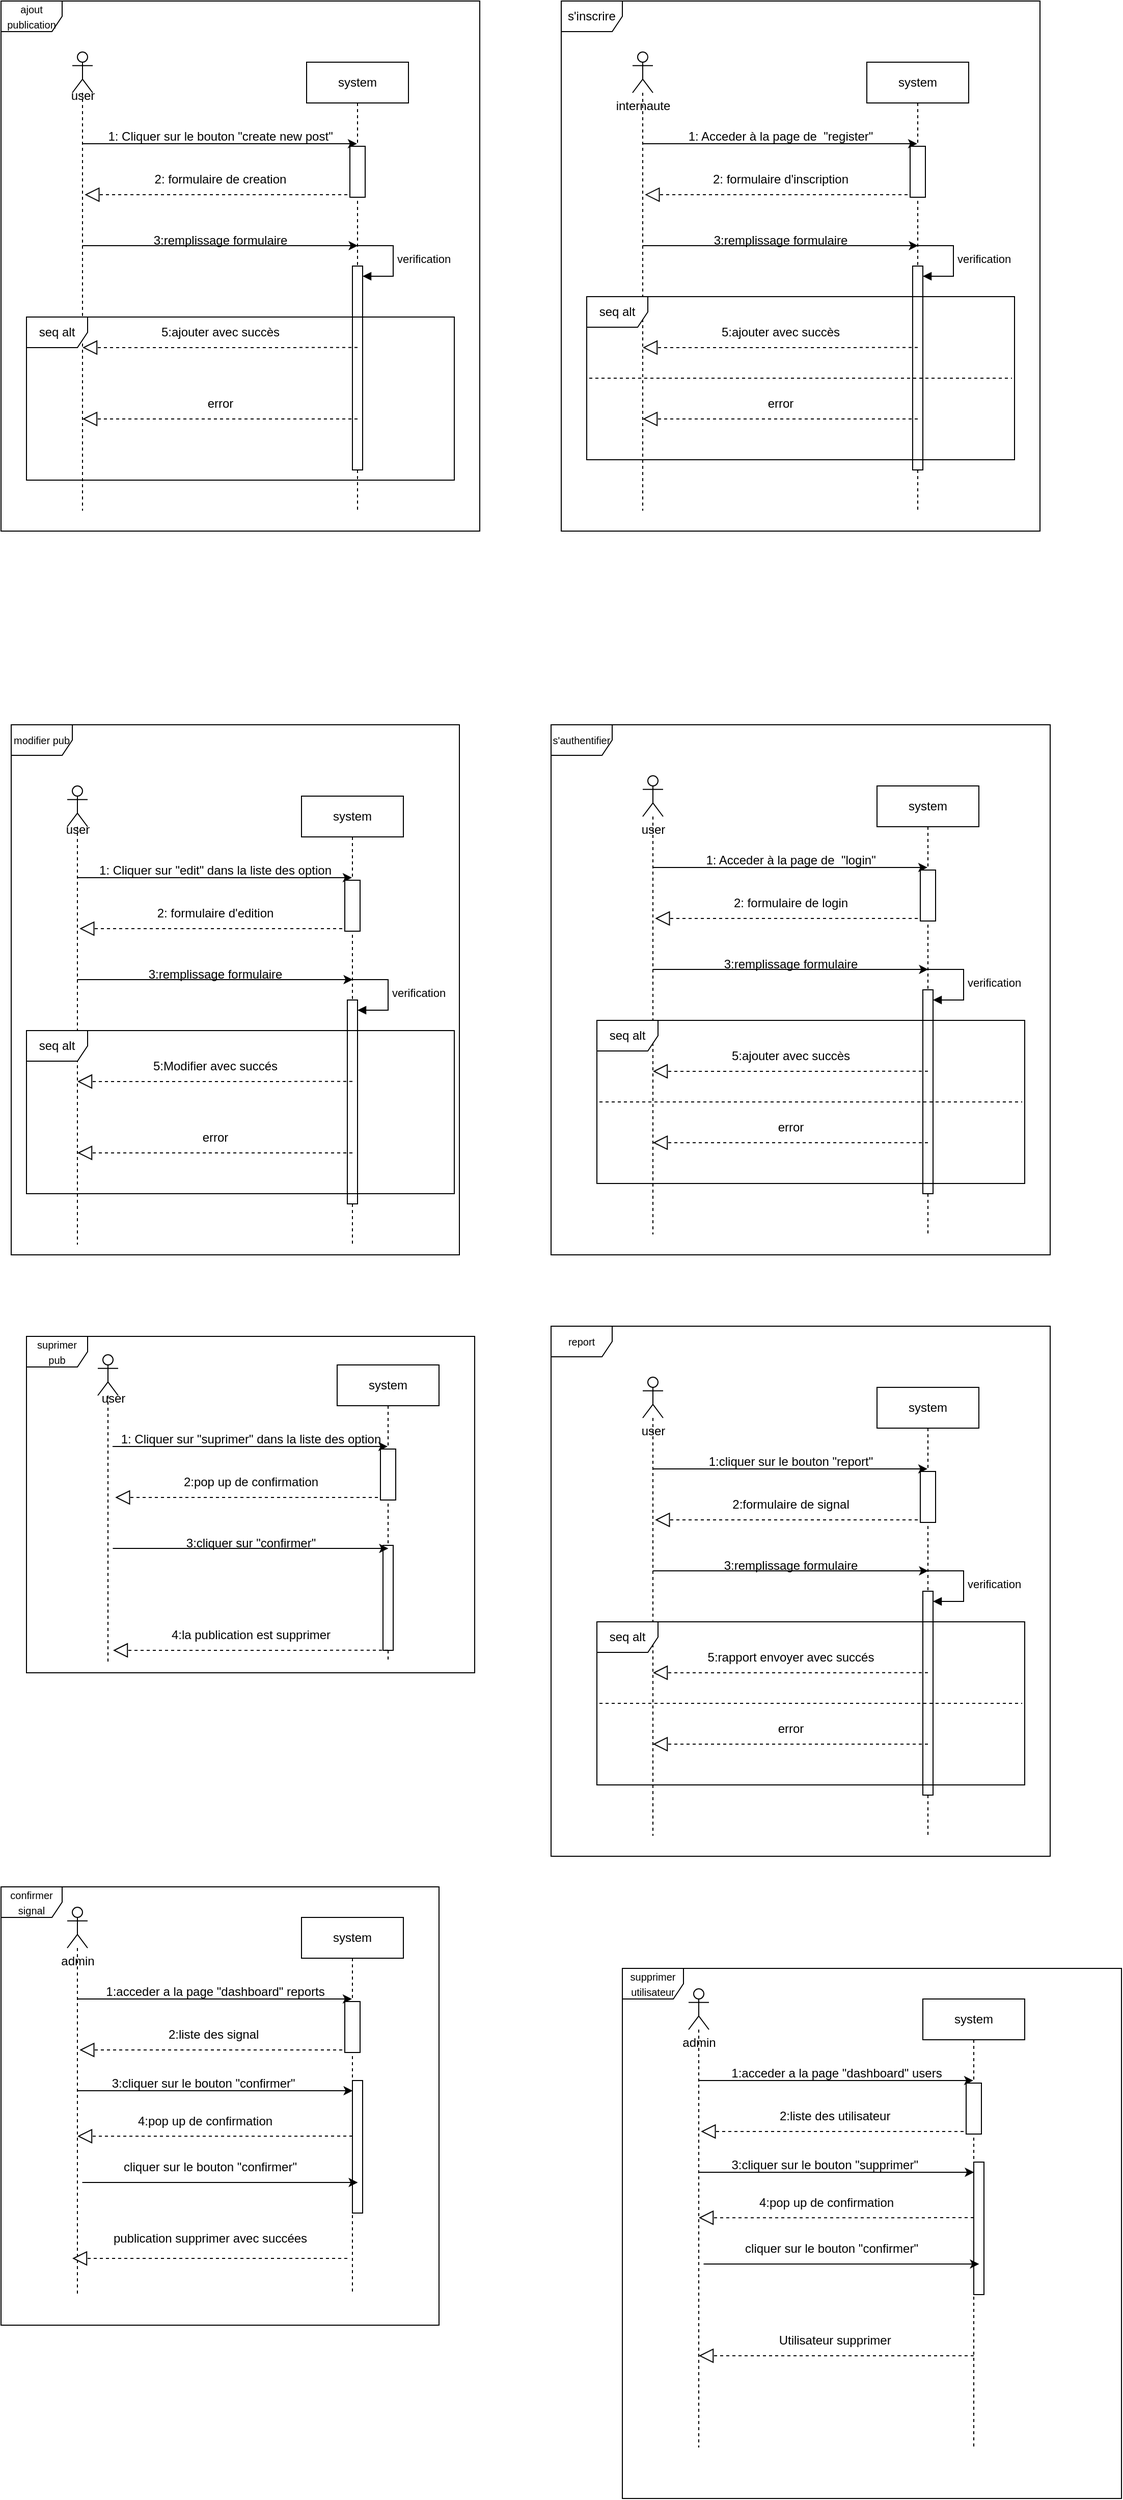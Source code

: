 <mxfile version="23.1.2" type="github">
  <diagram name="Page-1" id="2YBvvXClWsGukQMizWep">
    <mxGraphModel dx="2138" dy="559" grid="1" gridSize="10" guides="1" tooltips="1" connect="1" arrows="1" fold="1" page="1" pageScale="1" pageWidth="850" pageHeight="1100" math="0" shadow="0">
      <root>
        <mxCell id="0" />
        <mxCell id="1" parent="0" />
        <mxCell id="QtL66gHbMc1nn8fpmdVY-1" value="s&#39;inscrire" style="shape=umlFrame;whiteSpace=wrap;html=1;pointerEvents=0;" parent="1" vertex="1">
          <mxGeometry x="200" y="100" width="470" height="520" as="geometry" />
        </mxCell>
        <mxCell id="QtL66gHbMc1nn8fpmdVY-4" value="" style="shape=umlLifeline;perimeter=lifelinePerimeter;whiteSpace=wrap;html=1;container=1;dropTarget=0;collapsible=0;recursiveResize=0;outlineConnect=0;portConstraint=eastwest;newEdgeStyle={&quot;curved&quot;:0,&quot;rounded&quot;:0};participant=umlActor;size=40;" parent="1" vertex="1">
          <mxGeometry x="270" y="150" width="20" height="450" as="geometry" />
        </mxCell>
        <mxCell id="QtL66gHbMc1nn8fpmdVY-5" value="internaute" style="text;html=1;align=center;verticalAlign=middle;resizable=0;points=[];autosize=1;strokeColor=none;fillColor=none;" parent="1" vertex="1">
          <mxGeometry x="240" y="188" width="80" height="30" as="geometry" />
        </mxCell>
        <mxCell id="QtL66gHbMc1nn8fpmdVY-7" value="system" style="shape=umlLifeline;perimeter=lifelinePerimeter;whiteSpace=wrap;html=1;container=1;dropTarget=0;collapsible=0;recursiveResize=0;outlineConnect=0;portConstraint=eastwest;newEdgeStyle={&quot;curved&quot;:0,&quot;rounded&quot;:0};" parent="1" vertex="1">
          <mxGeometry x="500" y="160" width="100" height="440" as="geometry" />
        </mxCell>
        <mxCell id="QtL66gHbMc1nn8fpmdVY-24" value="" style="html=1;points=[[0,0,0,0,5],[0,1,0,0,-5],[1,0,0,0,5],[1,1,0,0,-5]];perimeter=orthogonalPerimeter;outlineConnect=0;targetShapes=umlLifeline;portConstraint=eastwest;newEdgeStyle={&quot;curved&quot;:0,&quot;rounded&quot;:0};" parent="QtL66gHbMc1nn8fpmdVY-7" vertex="1">
          <mxGeometry x="45" y="200" width="10" height="200" as="geometry" />
        </mxCell>
        <mxCell id="QtL66gHbMc1nn8fpmdVY-25" value="verification" style="html=1;align=left;spacingLeft=2;endArrow=block;rounded=0;edgeStyle=orthogonalEdgeStyle;curved=0;rounded=0;" parent="QtL66gHbMc1nn8fpmdVY-7" target="QtL66gHbMc1nn8fpmdVY-24" edge="1">
          <mxGeometry relative="1" as="geometry">
            <mxPoint x="50" y="180" as="sourcePoint" />
            <Array as="points">
              <mxPoint x="85" y="210" />
            </Array>
          </mxGeometry>
        </mxCell>
        <mxCell id="QtL66gHbMc1nn8fpmdVY-10" value="" style="whiteSpace=wrap;html=1;rotation=-90;" parent="1" vertex="1">
          <mxGeometry x="525" y="260" width="50" height="15" as="geometry" />
        </mxCell>
        <mxCell id="QtL66gHbMc1nn8fpmdVY-14" value="" style="endArrow=classic;html=1;rounded=0;" parent="1" target="QtL66gHbMc1nn8fpmdVY-7" edge="1">
          <mxGeometry width="50" height="50" relative="1" as="geometry">
            <mxPoint x="279.5" y="240" as="sourcePoint" />
            <mxPoint x="540" y="240" as="targetPoint" />
          </mxGeometry>
        </mxCell>
        <mxCell id="QtL66gHbMc1nn8fpmdVY-15" value="1: Acceder à la page de&amp;nbsp; &quot;register&quot;" style="text;html=1;align=center;verticalAlign=middle;resizable=0;points=[];autosize=1;strokeColor=none;fillColor=none;" parent="1" vertex="1">
          <mxGeometry x="315" y="218" width="200" height="30" as="geometry" />
        </mxCell>
        <mxCell id="QtL66gHbMc1nn8fpmdVY-16" value="" style="endArrow=block;dashed=1;endFill=0;endSize=12;html=1;rounded=0;" parent="1" edge="1">
          <mxGeometry width="160" relative="1" as="geometry">
            <mxPoint x="540" y="290" as="sourcePoint" />
            <mxPoint x="282.13" y="290" as="targetPoint" />
          </mxGeometry>
        </mxCell>
        <mxCell id="QtL66gHbMc1nn8fpmdVY-17" value="2: formulaire d&#39;inscription" style="text;html=1;align=center;verticalAlign=middle;resizable=0;points=[];autosize=1;strokeColor=none;fillColor=none;" parent="1" vertex="1">
          <mxGeometry x="335" y="260" width="160" height="30" as="geometry" />
        </mxCell>
        <mxCell id="QtL66gHbMc1nn8fpmdVY-18" value="" style="endArrow=classic;html=1;rounded=0;" parent="1" edge="1">
          <mxGeometry width="50" height="50" relative="1" as="geometry">
            <mxPoint x="279.75" y="340" as="sourcePoint" />
            <mxPoint x="550.25" y="340" as="targetPoint" />
          </mxGeometry>
        </mxCell>
        <mxCell id="QtL66gHbMc1nn8fpmdVY-19" value="3:remplissage formulaire" style="text;html=1;align=center;verticalAlign=middle;resizable=0;points=[];autosize=1;strokeColor=none;fillColor=none;" parent="1" vertex="1">
          <mxGeometry x="340" y="320" width="150" height="30" as="geometry" />
        </mxCell>
        <mxCell id="QtL66gHbMc1nn8fpmdVY-26" value="seq alt" style="shape=umlFrame;whiteSpace=wrap;html=1;pointerEvents=0;" parent="1" vertex="1">
          <mxGeometry x="225" y="390" width="420" height="160" as="geometry" />
        </mxCell>
        <mxCell id="QtL66gHbMc1nn8fpmdVY-28" value="" style="endArrow=block;dashed=1;endFill=0;endSize=12;html=1;rounded=0;exitX=0.5;exitY=0.458;exitDx=0;exitDy=0;exitPerimeter=0;" parent="1" edge="1">
          <mxGeometry width="160" relative="1" as="geometry">
            <mxPoint x="550" y="439.92" as="sourcePoint" />
            <mxPoint x="280" y="440" as="targetPoint" />
          </mxGeometry>
        </mxCell>
        <mxCell id="QtL66gHbMc1nn8fpmdVY-29" value="5:ajouter avec succès" style="text;html=1;align=center;verticalAlign=middle;resizable=0;points=[];autosize=1;strokeColor=none;fillColor=none;" parent="1" vertex="1">
          <mxGeometry x="345" y="410" width="140" height="30" as="geometry" />
        </mxCell>
        <mxCell id="QtL66gHbMc1nn8fpmdVY-38" value="" style="endArrow=none;dashed=1;html=1;rounded=0;entryX=0.999;entryY=0.677;entryDx=0;entryDy=0;entryPerimeter=0;" parent="1" edge="1">
          <mxGeometry width="50" height="50" relative="1" as="geometry">
            <mxPoint x="227.5" y="470" as="sourcePoint" />
            <mxPoint x="642.5" y="470" as="targetPoint" />
          </mxGeometry>
        </mxCell>
        <mxCell id="QtL66gHbMc1nn8fpmdVY-39" value="" style="endArrow=block;dashed=1;endFill=0;endSize=12;html=1;rounded=0;exitX=0.5;exitY=0.458;exitDx=0;exitDy=0;exitPerimeter=0;" parent="1" edge="1">
          <mxGeometry width="160" relative="1" as="geometry">
            <mxPoint x="550" y="510" as="sourcePoint" />
            <mxPoint x="280" y="510" as="targetPoint" />
          </mxGeometry>
        </mxCell>
        <mxCell id="QtL66gHbMc1nn8fpmdVY-40" value="error" style="text;html=1;align=center;verticalAlign=middle;resizable=0;points=[];autosize=1;strokeColor=none;fillColor=none;" parent="1" vertex="1">
          <mxGeometry x="390" y="480" width="50" height="30" as="geometry" />
        </mxCell>
        <mxCell id="QtL66gHbMc1nn8fpmdVY-42" value="&lt;font style=&quot;font-size: 10px;&quot;&gt;s&#39;authentifier&lt;/font&gt;" style="shape=umlFrame;whiteSpace=wrap;html=1;pointerEvents=0;" parent="1" vertex="1">
          <mxGeometry x="190" y="810" width="490" height="520" as="geometry" />
        </mxCell>
        <mxCell id="QtL66gHbMc1nn8fpmdVY-43" value="" style="shape=umlLifeline;perimeter=lifelinePerimeter;whiteSpace=wrap;html=1;container=1;dropTarget=0;collapsible=0;recursiveResize=0;outlineConnect=0;portConstraint=eastwest;newEdgeStyle={&quot;curved&quot;:0,&quot;rounded&quot;:0};participant=umlActor;size=40;" parent="1" vertex="1">
          <mxGeometry x="280" y="860" width="20" height="450" as="geometry" />
        </mxCell>
        <mxCell id="QtL66gHbMc1nn8fpmdVY-44" value="user" style="text;html=1;align=center;verticalAlign=middle;resizable=0;points=[];autosize=1;strokeColor=none;fillColor=none;" parent="1" vertex="1">
          <mxGeometry x="265" y="898" width="50" height="30" as="geometry" />
        </mxCell>
        <mxCell id="QtL66gHbMc1nn8fpmdVY-45" value="system" style="shape=umlLifeline;perimeter=lifelinePerimeter;whiteSpace=wrap;html=1;container=1;dropTarget=0;collapsible=0;recursiveResize=0;outlineConnect=0;portConstraint=eastwest;newEdgeStyle={&quot;curved&quot;:0,&quot;rounded&quot;:0};" parent="1" vertex="1">
          <mxGeometry x="510" y="870" width="100" height="440" as="geometry" />
        </mxCell>
        <mxCell id="QtL66gHbMc1nn8fpmdVY-46" value="" style="html=1;points=[[0,0,0,0,5],[0,1,0,0,-5],[1,0,0,0,5],[1,1,0,0,-5]];perimeter=orthogonalPerimeter;outlineConnect=0;targetShapes=umlLifeline;portConstraint=eastwest;newEdgeStyle={&quot;curved&quot;:0,&quot;rounded&quot;:0};" parent="QtL66gHbMc1nn8fpmdVY-45" vertex="1">
          <mxGeometry x="45" y="200" width="10" height="200" as="geometry" />
        </mxCell>
        <mxCell id="QtL66gHbMc1nn8fpmdVY-47" value="verification" style="html=1;align=left;spacingLeft=2;endArrow=block;rounded=0;edgeStyle=orthogonalEdgeStyle;curved=0;rounded=0;" parent="QtL66gHbMc1nn8fpmdVY-45" target="QtL66gHbMc1nn8fpmdVY-46" edge="1">
          <mxGeometry relative="1" as="geometry">
            <mxPoint x="50" y="180" as="sourcePoint" />
            <Array as="points">
              <mxPoint x="85" y="210" />
            </Array>
          </mxGeometry>
        </mxCell>
        <mxCell id="QtL66gHbMc1nn8fpmdVY-48" value="" style="whiteSpace=wrap;html=1;rotation=-90;" parent="1" vertex="1">
          <mxGeometry x="535" y="970" width="50" height="15" as="geometry" />
        </mxCell>
        <mxCell id="QtL66gHbMc1nn8fpmdVY-49" value="" style="endArrow=classic;html=1;rounded=0;" parent="1" target="QtL66gHbMc1nn8fpmdVY-45" edge="1">
          <mxGeometry width="50" height="50" relative="1" as="geometry">
            <mxPoint x="289.5" y="950" as="sourcePoint" />
            <mxPoint x="550" y="950" as="targetPoint" />
          </mxGeometry>
        </mxCell>
        <mxCell id="QtL66gHbMc1nn8fpmdVY-50" value="1: Acceder à la page de&amp;nbsp; &quot;login&quot;" style="text;html=1;align=center;verticalAlign=middle;resizable=0;points=[];autosize=1;strokeColor=none;fillColor=none;" parent="1" vertex="1">
          <mxGeometry x="330" y="928" width="190" height="30" as="geometry" />
        </mxCell>
        <mxCell id="QtL66gHbMc1nn8fpmdVY-51" value="" style="endArrow=block;dashed=1;endFill=0;endSize=12;html=1;rounded=0;" parent="1" edge="1">
          <mxGeometry width="160" relative="1" as="geometry">
            <mxPoint x="550" y="1000" as="sourcePoint" />
            <mxPoint x="292.13" y="1000" as="targetPoint" />
          </mxGeometry>
        </mxCell>
        <mxCell id="QtL66gHbMc1nn8fpmdVY-52" value="2: formulaire de login" style="text;html=1;align=center;verticalAlign=middle;resizable=0;points=[];autosize=1;strokeColor=none;fillColor=none;" parent="1" vertex="1">
          <mxGeometry x="355" y="970" width="140" height="30" as="geometry" />
        </mxCell>
        <mxCell id="QtL66gHbMc1nn8fpmdVY-53" value="" style="endArrow=classic;html=1;rounded=0;" parent="1" edge="1">
          <mxGeometry width="50" height="50" relative="1" as="geometry">
            <mxPoint x="289.75" y="1050" as="sourcePoint" />
            <mxPoint x="560.25" y="1050" as="targetPoint" />
          </mxGeometry>
        </mxCell>
        <mxCell id="QtL66gHbMc1nn8fpmdVY-54" value="3:remplissage formulaire" style="text;html=1;align=center;verticalAlign=middle;resizable=0;points=[];autosize=1;strokeColor=none;fillColor=none;" parent="1" vertex="1">
          <mxGeometry x="350" y="1030" width="150" height="30" as="geometry" />
        </mxCell>
        <mxCell id="QtL66gHbMc1nn8fpmdVY-55" value="seq alt" style="shape=umlFrame;whiteSpace=wrap;html=1;pointerEvents=0;" parent="1" vertex="1">
          <mxGeometry x="235" y="1100" width="420" height="160" as="geometry" />
        </mxCell>
        <mxCell id="QtL66gHbMc1nn8fpmdVY-56" value="" style="endArrow=block;dashed=1;endFill=0;endSize=12;html=1;rounded=0;exitX=0.5;exitY=0.458;exitDx=0;exitDy=0;exitPerimeter=0;" parent="1" edge="1">
          <mxGeometry width="160" relative="1" as="geometry">
            <mxPoint x="560" y="1149.92" as="sourcePoint" />
            <mxPoint x="290" y="1150" as="targetPoint" />
          </mxGeometry>
        </mxCell>
        <mxCell id="QtL66gHbMc1nn8fpmdVY-57" value="5:ajouter avec succès" style="text;html=1;align=center;verticalAlign=middle;resizable=0;points=[];autosize=1;strokeColor=none;fillColor=none;" parent="1" vertex="1">
          <mxGeometry x="355" y="1120" width="140" height="30" as="geometry" />
        </mxCell>
        <mxCell id="QtL66gHbMc1nn8fpmdVY-58" value="" style="endArrow=none;dashed=1;html=1;rounded=0;entryX=0.999;entryY=0.677;entryDx=0;entryDy=0;entryPerimeter=0;" parent="1" edge="1">
          <mxGeometry width="50" height="50" relative="1" as="geometry">
            <mxPoint x="237.5" y="1180" as="sourcePoint" />
            <mxPoint x="652.5" y="1180" as="targetPoint" />
          </mxGeometry>
        </mxCell>
        <mxCell id="QtL66gHbMc1nn8fpmdVY-59" value="" style="endArrow=block;dashed=1;endFill=0;endSize=12;html=1;rounded=0;exitX=0.5;exitY=0.458;exitDx=0;exitDy=0;exitPerimeter=0;" parent="1" edge="1">
          <mxGeometry width="160" relative="1" as="geometry">
            <mxPoint x="560" y="1220" as="sourcePoint" />
            <mxPoint x="290" y="1220" as="targetPoint" />
          </mxGeometry>
        </mxCell>
        <mxCell id="QtL66gHbMc1nn8fpmdVY-60" value="error" style="text;html=1;align=center;verticalAlign=middle;resizable=0;points=[];autosize=1;strokeColor=none;fillColor=none;" parent="1" vertex="1">
          <mxGeometry x="400" y="1190" width="50" height="30" as="geometry" />
        </mxCell>
        <mxCell id="QtL66gHbMc1nn8fpmdVY-81" value="&lt;font style=&quot;font-size: 10px;&quot;&gt;ajout publication&lt;/font&gt;" style="shape=umlFrame;whiteSpace=wrap;html=1;pointerEvents=0;" parent="1" vertex="1">
          <mxGeometry x="-350" y="100" width="470" height="520" as="geometry" />
        </mxCell>
        <mxCell id="QtL66gHbMc1nn8fpmdVY-82" value="" style="shape=umlLifeline;perimeter=lifelinePerimeter;whiteSpace=wrap;html=1;container=1;dropTarget=0;collapsible=0;recursiveResize=0;outlineConnect=0;portConstraint=eastwest;newEdgeStyle={&quot;curved&quot;:0,&quot;rounded&quot;:0};participant=umlActor;size=40;" parent="1" vertex="1">
          <mxGeometry x="-280" y="150" width="20" height="450" as="geometry" />
        </mxCell>
        <mxCell id="QtL66gHbMc1nn8fpmdVY-83" value="user" style="text;html=1;align=center;verticalAlign=middle;resizable=0;points=[];autosize=1;strokeColor=none;fillColor=none;" parent="1" vertex="1">
          <mxGeometry x="-295" y="178" width="50" height="30" as="geometry" />
        </mxCell>
        <mxCell id="QtL66gHbMc1nn8fpmdVY-84" value="system" style="shape=umlLifeline;perimeter=lifelinePerimeter;whiteSpace=wrap;html=1;container=1;dropTarget=0;collapsible=0;recursiveResize=0;outlineConnect=0;portConstraint=eastwest;newEdgeStyle={&quot;curved&quot;:0,&quot;rounded&quot;:0};" parent="1" vertex="1">
          <mxGeometry x="-50" y="160" width="100" height="440" as="geometry" />
        </mxCell>
        <mxCell id="QtL66gHbMc1nn8fpmdVY-85" value="" style="html=1;points=[[0,0,0,0,5],[0,1,0,0,-5],[1,0,0,0,5],[1,1,0,0,-5]];perimeter=orthogonalPerimeter;outlineConnect=0;targetShapes=umlLifeline;portConstraint=eastwest;newEdgeStyle={&quot;curved&quot;:0,&quot;rounded&quot;:0};" parent="QtL66gHbMc1nn8fpmdVY-84" vertex="1">
          <mxGeometry x="45" y="200" width="10" height="200" as="geometry" />
        </mxCell>
        <mxCell id="QtL66gHbMc1nn8fpmdVY-86" value="verification" style="html=1;align=left;spacingLeft=2;endArrow=block;rounded=0;edgeStyle=orthogonalEdgeStyle;curved=0;rounded=0;" parent="QtL66gHbMc1nn8fpmdVY-84" target="QtL66gHbMc1nn8fpmdVY-85" edge="1">
          <mxGeometry relative="1" as="geometry">
            <mxPoint x="50" y="180" as="sourcePoint" />
            <Array as="points">
              <mxPoint x="85" y="210" />
            </Array>
          </mxGeometry>
        </mxCell>
        <mxCell id="QtL66gHbMc1nn8fpmdVY-87" value="" style="whiteSpace=wrap;html=1;rotation=-90;" parent="1" vertex="1">
          <mxGeometry x="-25" y="260" width="50" height="15" as="geometry" />
        </mxCell>
        <mxCell id="QtL66gHbMc1nn8fpmdVY-88" value="" style="endArrow=classic;html=1;rounded=0;" parent="1" target="QtL66gHbMc1nn8fpmdVY-84" edge="1">
          <mxGeometry width="50" height="50" relative="1" as="geometry">
            <mxPoint x="-270.5" y="240" as="sourcePoint" />
            <mxPoint x="-10" y="240" as="targetPoint" />
          </mxGeometry>
        </mxCell>
        <mxCell id="QtL66gHbMc1nn8fpmdVY-89" value="1: Cliquer sur le bouton &quot;create new post&quot;" style="text;html=1;align=center;verticalAlign=middle;resizable=0;points=[];autosize=1;strokeColor=none;fillColor=none;" parent="1" vertex="1">
          <mxGeometry x="-255" y="218" width="240" height="30" as="geometry" />
        </mxCell>
        <mxCell id="QtL66gHbMc1nn8fpmdVY-90" value="" style="endArrow=block;dashed=1;endFill=0;endSize=12;html=1;rounded=0;" parent="1" edge="1">
          <mxGeometry width="160" relative="1" as="geometry">
            <mxPoint x="-10" y="290" as="sourcePoint" />
            <mxPoint x="-267.87" y="290" as="targetPoint" />
          </mxGeometry>
        </mxCell>
        <mxCell id="QtL66gHbMc1nn8fpmdVY-91" value="2: formulaire de creation" style="text;html=1;align=center;verticalAlign=middle;resizable=0;points=[];autosize=1;strokeColor=none;fillColor=none;" parent="1" vertex="1">
          <mxGeometry x="-210" y="260" width="150" height="30" as="geometry" />
        </mxCell>
        <mxCell id="QtL66gHbMc1nn8fpmdVY-92" value="" style="endArrow=classic;html=1;rounded=0;" parent="1" edge="1">
          <mxGeometry width="50" height="50" relative="1" as="geometry">
            <mxPoint x="-270.25" y="340" as="sourcePoint" />
            <mxPoint x="0.25" y="340" as="targetPoint" />
          </mxGeometry>
        </mxCell>
        <mxCell id="QtL66gHbMc1nn8fpmdVY-93" value="3:remplissage formulaire" style="text;html=1;align=center;verticalAlign=middle;resizable=0;points=[];autosize=1;strokeColor=none;fillColor=none;" parent="1" vertex="1">
          <mxGeometry x="-210" y="320" width="150" height="30" as="geometry" />
        </mxCell>
        <mxCell id="QtL66gHbMc1nn8fpmdVY-94" value="" style="endArrow=block;dashed=1;endFill=0;endSize=12;html=1;rounded=0;exitX=0.5;exitY=0.458;exitDx=0;exitDy=0;exitPerimeter=0;" parent="1" edge="1">
          <mxGeometry width="160" relative="1" as="geometry">
            <mxPoint y="439.92" as="sourcePoint" />
            <mxPoint x="-270" y="440" as="targetPoint" />
          </mxGeometry>
        </mxCell>
        <mxCell id="QtL66gHbMc1nn8fpmdVY-95" value="5:ajouter avec succès" style="text;html=1;align=center;verticalAlign=middle;resizable=0;points=[];autosize=1;strokeColor=none;fillColor=none;" parent="1" vertex="1">
          <mxGeometry x="-205" y="410" width="140" height="30" as="geometry" />
        </mxCell>
        <mxCell id="QtL66gHbMc1nn8fpmdVY-96" value="" style="endArrow=block;dashed=1;endFill=0;endSize=12;html=1;rounded=0;exitX=0.5;exitY=0.458;exitDx=0;exitDy=0;exitPerimeter=0;" parent="1" edge="1">
          <mxGeometry width="160" relative="1" as="geometry">
            <mxPoint y="510" as="sourcePoint" />
            <mxPoint x="-270" y="510" as="targetPoint" />
          </mxGeometry>
        </mxCell>
        <mxCell id="QtL66gHbMc1nn8fpmdVY-97" value="error" style="text;html=1;align=center;verticalAlign=middle;resizable=0;points=[];autosize=1;strokeColor=none;fillColor=none;" parent="1" vertex="1">
          <mxGeometry x="-160" y="480" width="50" height="30" as="geometry" />
        </mxCell>
        <mxCell id="QtL66gHbMc1nn8fpmdVY-98" value="&lt;span style=&quot;font-size: 10px;&quot;&gt;modifier pub&lt;/span&gt;" style="shape=umlFrame;whiteSpace=wrap;html=1;pointerEvents=0;" parent="1" vertex="1">
          <mxGeometry x="-340" y="810" width="440" height="520" as="geometry" />
        </mxCell>
        <mxCell id="QtL66gHbMc1nn8fpmdVY-99" value="" style="shape=umlLifeline;perimeter=lifelinePerimeter;whiteSpace=wrap;html=1;container=1;dropTarget=0;collapsible=0;recursiveResize=0;outlineConnect=0;portConstraint=eastwest;newEdgeStyle={&quot;curved&quot;:0,&quot;rounded&quot;:0};participant=umlActor;size=40;" parent="1" vertex="1">
          <mxGeometry x="-285" y="870" width="20" height="450" as="geometry" />
        </mxCell>
        <mxCell id="QtL66gHbMc1nn8fpmdVY-100" value="user" style="text;html=1;align=center;verticalAlign=middle;resizable=0;points=[];autosize=1;strokeColor=none;fillColor=none;" parent="1" vertex="1">
          <mxGeometry x="-300" y="898" width="50" height="30" as="geometry" />
        </mxCell>
        <mxCell id="QtL66gHbMc1nn8fpmdVY-101" value="system" style="shape=umlLifeline;perimeter=lifelinePerimeter;whiteSpace=wrap;html=1;container=1;dropTarget=0;collapsible=0;recursiveResize=0;outlineConnect=0;portConstraint=eastwest;newEdgeStyle={&quot;curved&quot;:0,&quot;rounded&quot;:0};" parent="1" vertex="1">
          <mxGeometry x="-55" y="880" width="100" height="440" as="geometry" />
        </mxCell>
        <mxCell id="QtL66gHbMc1nn8fpmdVY-102" value="" style="html=1;points=[[0,0,0,0,5],[0,1,0,0,-5],[1,0,0,0,5],[1,1,0,0,-5]];perimeter=orthogonalPerimeter;outlineConnect=0;targetShapes=umlLifeline;portConstraint=eastwest;newEdgeStyle={&quot;curved&quot;:0,&quot;rounded&quot;:0};" parent="QtL66gHbMc1nn8fpmdVY-101" vertex="1">
          <mxGeometry x="45" y="200" width="10" height="200" as="geometry" />
        </mxCell>
        <mxCell id="QtL66gHbMc1nn8fpmdVY-103" value="verification" style="html=1;align=left;spacingLeft=2;endArrow=block;rounded=0;edgeStyle=orthogonalEdgeStyle;curved=0;rounded=0;" parent="QtL66gHbMc1nn8fpmdVY-101" target="QtL66gHbMc1nn8fpmdVY-102" edge="1">
          <mxGeometry relative="1" as="geometry">
            <mxPoint x="50" y="180" as="sourcePoint" />
            <Array as="points">
              <mxPoint x="85" y="210" />
            </Array>
          </mxGeometry>
        </mxCell>
        <mxCell id="QtL66gHbMc1nn8fpmdVY-104" value="" style="whiteSpace=wrap;html=1;rotation=-90;" parent="1" vertex="1">
          <mxGeometry x="-30" y="980" width="50" height="15" as="geometry" />
        </mxCell>
        <mxCell id="QtL66gHbMc1nn8fpmdVY-105" value="" style="endArrow=classic;html=1;rounded=0;" parent="1" target="QtL66gHbMc1nn8fpmdVY-101" edge="1">
          <mxGeometry width="50" height="50" relative="1" as="geometry">
            <mxPoint x="-275.5" y="960" as="sourcePoint" />
            <mxPoint x="-15" y="960" as="targetPoint" />
          </mxGeometry>
        </mxCell>
        <mxCell id="QtL66gHbMc1nn8fpmdVY-106" value="1: Cliquer sur &quot;edit&quot; dans la liste des option" style="text;html=1;align=center;verticalAlign=middle;resizable=0;points=[];autosize=1;strokeColor=none;fillColor=none;" parent="1" vertex="1">
          <mxGeometry x="-265" y="938" width="250" height="30" as="geometry" />
        </mxCell>
        <mxCell id="QtL66gHbMc1nn8fpmdVY-107" value="" style="endArrow=block;dashed=1;endFill=0;endSize=12;html=1;rounded=0;" parent="1" edge="1">
          <mxGeometry width="160" relative="1" as="geometry">
            <mxPoint x="-15" y="1010" as="sourcePoint" />
            <mxPoint x="-272.87" y="1010" as="targetPoint" />
          </mxGeometry>
        </mxCell>
        <mxCell id="QtL66gHbMc1nn8fpmdVY-108" value="2: formulaire d&#39;edition" style="text;html=1;align=center;verticalAlign=middle;resizable=0;points=[];autosize=1;strokeColor=none;fillColor=none;" parent="1" vertex="1">
          <mxGeometry x="-210" y="980" width="140" height="30" as="geometry" />
        </mxCell>
        <mxCell id="QtL66gHbMc1nn8fpmdVY-109" value="" style="endArrow=classic;html=1;rounded=0;" parent="1" edge="1">
          <mxGeometry width="50" height="50" relative="1" as="geometry">
            <mxPoint x="-275.25" y="1060" as="sourcePoint" />
            <mxPoint x="-4.75" y="1060" as="targetPoint" />
          </mxGeometry>
        </mxCell>
        <mxCell id="QtL66gHbMc1nn8fpmdVY-110" value="3:remplissage formulaire" style="text;html=1;align=center;verticalAlign=middle;resizable=0;points=[];autosize=1;strokeColor=none;fillColor=none;" parent="1" vertex="1">
          <mxGeometry x="-215" y="1040" width="150" height="30" as="geometry" />
        </mxCell>
        <mxCell id="QtL66gHbMc1nn8fpmdVY-111" value="" style="endArrow=block;dashed=1;endFill=0;endSize=12;html=1;rounded=0;exitX=0.5;exitY=0.458;exitDx=0;exitDy=0;exitPerimeter=0;" parent="1" edge="1">
          <mxGeometry width="160" relative="1" as="geometry">
            <mxPoint x="-5" y="1159.92" as="sourcePoint" />
            <mxPoint x="-275" y="1160" as="targetPoint" />
          </mxGeometry>
        </mxCell>
        <mxCell id="QtL66gHbMc1nn8fpmdVY-112" value="5:Modifier avec succés" style="text;html=1;align=center;verticalAlign=middle;resizable=0;points=[];autosize=1;strokeColor=none;fillColor=none;" parent="1" vertex="1">
          <mxGeometry x="-215" y="1130" width="150" height="30" as="geometry" />
        </mxCell>
        <mxCell id="QtL66gHbMc1nn8fpmdVY-113" value="" style="endArrow=block;dashed=1;endFill=0;endSize=12;html=1;rounded=0;exitX=0.5;exitY=0.458;exitDx=0;exitDy=0;exitPerimeter=0;" parent="1" edge="1">
          <mxGeometry width="160" relative="1" as="geometry">
            <mxPoint x="-5" y="1230" as="sourcePoint" />
            <mxPoint x="-275" y="1230" as="targetPoint" />
          </mxGeometry>
        </mxCell>
        <mxCell id="QtL66gHbMc1nn8fpmdVY-114" value="error" style="text;html=1;align=center;verticalAlign=middle;resizable=0;points=[];autosize=1;strokeColor=none;fillColor=none;" parent="1" vertex="1">
          <mxGeometry x="-165" y="1200" width="50" height="30" as="geometry" />
        </mxCell>
        <mxCell id="QtL66gHbMc1nn8fpmdVY-133" value="&lt;font style=&quot;font-size: 10px;&quot;&gt;suprimer pub&lt;/font&gt;" style="shape=umlFrame;whiteSpace=wrap;html=1;pointerEvents=0;" parent="1" vertex="1">
          <mxGeometry x="-325" y="1410" width="440" height="330" as="geometry" />
        </mxCell>
        <mxCell id="QtL66gHbMc1nn8fpmdVY-134" value="" style="shape=umlLifeline;perimeter=lifelinePerimeter;whiteSpace=wrap;html=1;container=1;dropTarget=0;collapsible=0;recursiveResize=0;outlineConnect=0;portConstraint=eastwest;newEdgeStyle={&quot;curved&quot;:0,&quot;rounded&quot;:0};participant=umlActor;size=40;" parent="1" vertex="1">
          <mxGeometry x="-255" y="1428" width="20" height="302" as="geometry" />
        </mxCell>
        <mxCell id="QtL66gHbMc1nn8fpmdVY-135" value="user" style="text;html=1;align=center;verticalAlign=middle;resizable=0;points=[];autosize=1;strokeColor=none;fillColor=none;" parent="1" vertex="1">
          <mxGeometry x="-265" y="1456" width="50" height="30" as="geometry" />
        </mxCell>
        <mxCell id="QtL66gHbMc1nn8fpmdVY-136" value="system" style="shape=umlLifeline;perimeter=lifelinePerimeter;whiteSpace=wrap;html=1;container=1;dropTarget=0;collapsible=0;recursiveResize=0;outlineConnect=0;portConstraint=eastwest;newEdgeStyle={&quot;curved&quot;:0,&quot;rounded&quot;:0};" parent="1" vertex="1">
          <mxGeometry x="-20" y="1438" width="100" height="292" as="geometry" />
        </mxCell>
        <mxCell id="QtL66gHbMc1nn8fpmdVY-137" value="" style="html=1;points=[[0,0,0,0,5],[0,1,0,0,-5],[1,0,0,0,5],[1,1,0,0,-5]];perimeter=orthogonalPerimeter;outlineConnect=0;targetShapes=umlLifeline;portConstraint=eastwest;newEdgeStyle={&quot;curved&quot;:0,&quot;rounded&quot;:0};" parent="QtL66gHbMc1nn8fpmdVY-136" vertex="1">
          <mxGeometry x="45" y="177" width="10" height="103" as="geometry" />
        </mxCell>
        <mxCell id="QtL66gHbMc1nn8fpmdVY-139" value="" style="whiteSpace=wrap;html=1;rotation=-90;" parent="1" vertex="1">
          <mxGeometry x="5" y="1538" width="50" height="15" as="geometry" />
        </mxCell>
        <mxCell id="QtL66gHbMc1nn8fpmdVY-140" value="" style="endArrow=classic;html=1;rounded=0;" parent="1" target="QtL66gHbMc1nn8fpmdVY-136" edge="1">
          <mxGeometry width="50" height="50" relative="1" as="geometry">
            <mxPoint x="-240.5" y="1518" as="sourcePoint" />
            <mxPoint x="20" y="1518" as="targetPoint" />
          </mxGeometry>
        </mxCell>
        <mxCell id="QtL66gHbMc1nn8fpmdVY-141" value="1: Cliquer sur &quot;suprimer&quot; dans la liste des option" style="text;html=1;align=center;verticalAlign=middle;resizable=0;points=[];autosize=1;strokeColor=none;fillColor=none;" parent="1" vertex="1">
          <mxGeometry x="-245" y="1496" width="280" height="30" as="geometry" />
        </mxCell>
        <mxCell id="QtL66gHbMc1nn8fpmdVY-142" value="" style="endArrow=block;dashed=1;endFill=0;endSize=12;html=1;rounded=0;" parent="1" edge="1">
          <mxGeometry width="160" relative="1" as="geometry">
            <mxPoint x="20" y="1568" as="sourcePoint" />
            <mxPoint x="-237.87" y="1568" as="targetPoint" />
          </mxGeometry>
        </mxCell>
        <mxCell id="QtL66gHbMc1nn8fpmdVY-143" value="2:pop up de confirmation" style="text;html=1;align=center;verticalAlign=middle;resizable=0;points=[];autosize=1;strokeColor=none;fillColor=none;" parent="1" vertex="1">
          <mxGeometry x="-185" y="1538" width="160" height="30" as="geometry" />
        </mxCell>
        <mxCell id="QtL66gHbMc1nn8fpmdVY-144" value="" style="endArrow=classic;html=1;rounded=0;" parent="1" edge="1">
          <mxGeometry width="50" height="50" relative="1" as="geometry">
            <mxPoint x="-240.25" y="1618" as="sourcePoint" />
            <mxPoint x="30.25" y="1618" as="targetPoint" />
          </mxGeometry>
        </mxCell>
        <mxCell id="QtL66gHbMc1nn8fpmdVY-145" value="3:cliquer sur &quot;confirmer&quot;" style="text;html=1;align=center;verticalAlign=middle;resizable=0;points=[];autosize=1;strokeColor=none;fillColor=none;" parent="1" vertex="1">
          <mxGeometry x="-180" y="1598" width="150" height="30" as="geometry" />
        </mxCell>
        <mxCell id="QtL66gHbMc1nn8fpmdVY-146" value="" style="endArrow=block;dashed=1;endFill=0;endSize=12;html=1;rounded=0;exitX=0.5;exitY=0.458;exitDx=0;exitDy=0;exitPerimeter=0;" parent="1" edge="1">
          <mxGeometry width="160" relative="1" as="geometry">
            <mxPoint x="30" y="1717.92" as="sourcePoint" />
            <mxPoint x="-240" y="1718" as="targetPoint" />
          </mxGeometry>
        </mxCell>
        <mxCell id="QtL66gHbMc1nn8fpmdVY-147" value="4:la publication est supprimer" style="text;html=1;align=center;verticalAlign=middle;resizable=0;points=[];autosize=1;strokeColor=none;fillColor=none;" parent="1" vertex="1">
          <mxGeometry x="-195" y="1688" width="180" height="30" as="geometry" />
        </mxCell>
        <mxCell id="QtL66gHbMc1nn8fpmdVY-150" value="seq alt" style="shape=umlFrame;whiteSpace=wrap;html=1;pointerEvents=0;" parent="1" vertex="1">
          <mxGeometry x="-325" y="1110" width="420" height="160" as="geometry" />
        </mxCell>
        <mxCell id="QtL66gHbMc1nn8fpmdVY-152" value="seq alt" style="shape=umlFrame;whiteSpace=wrap;html=1;pointerEvents=0;" parent="1" vertex="1">
          <mxGeometry x="-325" y="410" width="420" height="160" as="geometry" />
        </mxCell>
        <mxCell id="QtL66gHbMc1nn8fpmdVY-149" value="error" style="text;html=1;align=center;verticalAlign=middle;resizable=0;points=[];autosize=1;strokeColor=none;fillColor=none;" parent="1" vertex="1">
          <mxGeometry x="400" y="1780" width="50" height="30" as="geometry" />
        </mxCell>
        <mxCell id="QtL66gHbMc1nn8fpmdVY-167" value="&lt;font style=&quot;font-size: 10px;&quot;&gt;report&lt;/font&gt;" style="shape=umlFrame;whiteSpace=wrap;html=1;pointerEvents=0;" parent="1" vertex="1">
          <mxGeometry x="190" y="1400" width="490" height="520" as="geometry" />
        </mxCell>
        <mxCell id="QtL66gHbMc1nn8fpmdVY-168" value="" style="shape=umlLifeline;perimeter=lifelinePerimeter;whiteSpace=wrap;html=1;container=1;dropTarget=0;collapsible=0;recursiveResize=0;outlineConnect=0;portConstraint=eastwest;newEdgeStyle={&quot;curved&quot;:0,&quot;rounded&quot;:0};participant=umlActor;size=40;" parent="1" vertex="1">
          <mxGeometry x="280" y="1450" width="20" height="450" as="geometry" />
        </mxCell>
        <mxCell id="QtL66gHbMc1nn8fpmdVY-169" value="user" style="text;html=1;align=center;verticalAlign=middle;resizable=0;points=[];autosize=1;strokeColor=none;fillColor=none;" parent="1" vertex="1">
          <mxGeometry x="265" y="1488" width="50" height="30" as="geometry" />
        </mxCell>
        <mxCell id="QtL66gHbMc1nn8fpmdVY-170" value="system" style="shape=umlLifeline;perimeter=lifelinePerimeter;whiteSpace=wrap;html=1;container=1;dropTarget=0;collapsible=0;recursiveResize=0;outlineConnect=0;portConstraint=eastwest;newEdgeStyle={&quot;curved&quot;:0,&quot;rounded&quot;:0};" parent="1" vertex="1">
          <mxGeometry x="510" y="1460" width="100" height="440" as="geometry" />
        </mxCell>
        <mxCell id="QtL66gHbMc1nn8fpmdVY-171" value="" style="html=1;points=[[0,0,0,0,5],[0,1,0,0,-5],[1,0,0,0,5],[1,1,0,0,-5]];perimeter=orthogonalPerimeter;outlineConnect=0;targetShapes=umlLifeline;portConstraint=eastwest;newEdgeStyle={&quot;curved&quot;:0,&quot;rounded&quot;:0};" parent="QtL66gHbMc1nn8fpmdVY-170" vertex="1">
          <mxGeometry x="45" y="200" width="10" height="200" as="geometry" />
        </mxCell>
        <mxCell id="QtL66gHbMc1nn8fpmdVY-172" value="verification" style="html=1;align=left;spacingLeft=2;endArrow=block;rounded=0;edgeStyle=orthogonalEdgeStyle;curved=0;rounded=0;" parent="QtL66gHbMc1nn8fpmdVY-170" target="QtL66gHbMc1nn8fpmdVY-171" edge="1">
          <mxGeometry relative="1" as="geometry">
            <mxPoint x="50" y="180" as="sourcePoint" />
            <Array as="points">
              <mxPoint x="85" y="210" />
            </Array>
          </mxGeometry>
        </mxCell>
        <mxCell id="QtL66gHbMc1nn8fpmdVY-173" value="" style="whiteSpace=wrap;html=1;rotation=-90;" parent="1" vertex="1">
          <mxGeometry x="535" y="1560" width="50" height="15" as="geometry" />
        </mxCell>
        <mxCell id="QtL66gHbMc1nn8fpmdVY-174" value="" style="endArrow=classic;html=1;rounded=0;" parent="1" target="QtL66gHbMc1nn8fpmdVY-170" edge="1">
          <mxGeometry width="50" height="50" relative="1" as="geometry">
            <mxPoint x="289.5" y="1540" as="sourcePoint" />
            <mxPoint x="550" y="1540" as="targetPoint" />
          </mxGeometry>
        </mxCell>
        <mxCell id="QtL66gHbMc1nn8fpmdVY-175" value="1:cliquer sur le bouton &quot;report&quot;" style="text;html=1;align=center;verticalAlign=middle;resizable=0;points=[];autosize=1;strokeColor=none;fillColor=none;" parent="1" vertex="1">
          <mxGeometry x="335" y="1518" width="180" height="30" as="geometry" />
        </mxCell>
        <mxCell id="QtL66gHbMc1nn8fpmdVY-176" value="" style="endArrow=block;dashed=1;endFill=0;endSize=12;html=1;rounded=0;" parent="1" edge="1">
          <mxGeometry width="160" relative="1" as="geometry">
            <mxPoint x="550" y="1590" as="sourcePoint" />
            <mxPoint x="292.13" y="1590" as="targetPoint" />
          </mxGeometry>
        </mxCell>
        <mxCell id="QtL66gHbMc1nn8fpmdVY-177" value="2:formulaire de signal" style="text;html=1;align=center;verticalAlign=middle;resizable=0;points=[];autosize=1;strokeColor=none;fillColor=none;" parent="1" vertex="1">
          <mxGeometry x="355" y="1560" width="140" height="30" as="geometry" />
        </mxCell>
        <mxCell id="QtL66gHbMc1nn8fpmdVY-178" value="" style="endArrow=classic;html=1;rounded=0;" parent="1" edge="1">
          <mxGeometry width="50" height="50" relative="1" as="geometry">
            <mxPoint x="289.75" y="1640" as="sourcePoint" />
            <mxPoint x="560.25" y="1640" as="targetPoint" />
          </mxGeometry>
        </mxCell>
        <mxCell id="QtL66gHbMc1nn8fpmdVY-179" value="3:remplissage formulaire" style="text;html=1;align=center;verticalAlign=middle;resizable=0;points=[];autosize=1;strokeColor=none;fillColor=none;" parent="1" vertex="1">
          <mxGeometry x="350" y="1620" width="150" height="30" as="geometry" />
        </mxCell>
        <mxCell id="QtL66gHbMc1nn8fpmdVY-180" value="seq alt" style="shape=umlFrame;whiteSpace=wrap;html=1;pointerEvents=0;" parent="1" vertex="1">
          <mxGeometry x="235" y="1690" width="420" height="160" as="geometry" />
        </mxCell>
        <mxCell id="QtL66gHbMc1nn8fpmdVY-181" value="" style="endArrow=block;dashed=1;endFill=0;endSize=12;html=1;rounded=0;exitX=0.5;exitY=0.458;exitDx=0;exitDy=0;exitPerimeter=0;" parent="1" edge="1">
          <mxGeometry width="160" relative="1" as="geometry">
            <mxPoint x="560" y="1739.92" as="sourcePoint" />
            <mxPoint x="290" y="1740" as="targetPoint" />
          </mxGeometry>
        </mxCell>
        <mxCell id="QtL66gHbMc1nn8fpmdVY-182" value="5:rapport envoyer avec succés" style="text;html=1;align=center;verticalAlign=middle;resizable=0;points=[];autosize=1;strokeColor=none;fillColor=none;" parent="1" vertex="1">
          <mxGeometry x="330" y="1710" width="190" height="30" as="geometry" />
        </mxCell>
        <mxCell id="QtL66gHbMc1nn8fpmdVY-183" value="" style="endArrow=none;dashed=1;html=1;rounded=0;entryX=0.999;entryY=0.677;entryDx=0;entryDy=0;entryPerimeter=0;" parent="1" edge="1">
          <mxGeometry width="50" height="50" relative="1" as="geometry">
            <mxPoint x="237.5" y="1770" as="sourcePoint" />
            <mxPoint x="652.5" y="1770" as="targetPoint" />
          </mxGeometry>
        </mxCell>
        <mxCell id="QtL66gHbMc1nn8fpmdVY-184" value="" style="endArrow=block;dashed=1;endFill=0;endSize=12;html=1;rounded=0;exitX=0.5;exitY=0.458;exitDx=0;exitDy=0;exitPerimeter=0;" parent="1" edge="1">
          <mxGeometry width="160" relative="1" as="geometry">
            <mxPoint x="560" y="1810" as="sourcePoint" />
            <mxPoint x="290" y="1810" as="targetPoint" />
          </mxGeometry>
        </mxCell>
        <mxCell id="QtL66gHbMc1nn8fpmdVY-186" value="&lt;span style=&quot;font-size: 10px;&quot;&gt;confirmer signal&lt;/span&gt;" style="shape=umlFrame;whiteSpace=wrap;html=1;pointerEvents=0;" parent="1" vertex="1">
          <mxGeometry x="-350" y="1950" width="430" height="430" as="geometry" />
        </mxCell>
        <mxCell id="QtL66gHbMc1nn8fpmdVY-187" value="" style="shape=umlLifeline;perimeter=lifelinePerimeter;whiteSpace=wrap;html=1;container=1;dropTarget=0;collapsible=0;recursiveResize=0;outlineConnect=0;portConstraint=eastwest;newEdgeStyle={&quot;curved&quot;:0,&quot;rounded&quot;:0};participant=umlActor;size=40;" parent="1" vertex="1">
          <mxGeometry x="-285" y="1970" width="20" height="380" as="geometry" />
        </mxCell>
        <mxCell id="QtL66gHbMc1nn8fpmdVY-188" value="admin" style="text;html=1;align=center;verticalAlign=middle;resizable=0;points=[];autosize=1;strokeColor=none;fillColor=none;" parent="1" vertex="1">
          <mxGeometry x="-305" y="2008" width="60" height="30" as="geometry" />
        </mxCell>
        <mxCell id="QtL66gHbMc1nn8fpmdVY-189" value="system" style="shape=umlLifeline;perimeter=lifelinePerimeter;whiteSpace=wrap;html=1;container=1;dropTarget=0;collapsible=0;recursiveResize=0;outlineConnect=0;portConstraint=eastwest;newEdgeStyle={&quot;curved&quot;:0,&quot;rounded&quot;:0};" parent="1" vertex="1">
          <mxGeometry x="-55" y="1980" width="100" height="370" as="geometry" />
        </mxCell>
        <mxCell id="QtL66gHbMc1nn8fpmdVY-190" value="" style="html=1;points=[[0,0,0,0,5],[0,1,0,0,-5],[1,0,0,0,5],[1,1,0,0,-5]];perimeter=orthogonalPerimeter;outlineConnect=0;targetShapes=umlLifeline;portConstraint=eastwest;newEdgeStyle={&quot;curved&quot;:0,&quot;rounded&quot;:0};" parent="QtL66gHbMc1nn8fpmdVY-189" vertex="1">
          <mxGeometry x="50" y="160" width="10" height="130" as="geometry" />
        </mxCell>
        <mxCell id="QtL66gHbMc1nn8fpmdVY-192" value="" style="whiteSpace=wrap;html=1;rotation=-90;" parent="1" vertex="1">
          <mxGeometry x="-30" y="2080" width="50" height="15" as="geometry" />
        </mxCell>
        <mxCell id="QtL66gHbMc1nn8fpmdVY-193" value="" style="endArrow=classic;html=1;rounded=0;" parent="1" target="QtL66gHbMc1nn8fpmdVY-189" edge="1">
          <mxGeometry width="50" height="50" relative="1" as="geometry">
            <mxPoint x="-275.5" y="2060" as="sourcePoint" />
            <mxPoint x="-15" y="2060" as="targetPoint" />
          </mxGeometry>
        </mxCell>
        <mxCell id="QtL66gHbMc1nn8fpmdVY-194" value="1:acceder a la page &quot;dashboard&quot; reports" style="text;html=1;align=center;verticalAlign=middle;resizable=0;points=[];autosize=1;strokeColor=none;fillColor=none;" parent="1" vertex="1">
          <mxGeometry x="-260" y="2038" width="240" height="30" as="geometry" />
        </mxCell>
        <mxCell id="QtL66gHbMc1nn8fpmdVY-195" value="" style="endArrow=block;dashed=1;endFill=0;endSize=12;html=1;rounded=0;" parent="1" edge="1">
          <mxGeometry width="160" relative="1" as="geometry">
            <mxPoint x="-15" y="2110" as="sourcePoint" />
            <mxPoint x="-272.87" y="2110" as="targetPoint" />
          </mxGeometry>
        </mxCell>
        <mxCell id="QtL66gHbMc1nn8fpmdVY-196" value="2:liste des signal&amp;nbsp;" style="text;html=1;align=center;verticalAlign=middle;resizable=0;points=[];autosize=1;strokeColor=none;fillColor=none;" parent="1" vertex="1">
          <mxGeometry x="-200" y="2080" width="120" height="30" as="geometry" />
        </mxCell>
        <mxCell id="QtL66gHbMc1nn8fpmdVY-200" value="" style="endArrow=block;dashed=1;endFill=0;endSize=12;html=1;rounded=0;exitX=0.5;exitY=0.458;exitDx=0;exitDy=0;exitPerimeter=0;" parent="1" edge="1">
          <mxGeometry width="160" relative="1" as="geometry">
            <mxPoint x="-5" y="2194.55" as="sourcePoint" />
            <mxPoint x="-275" y="2194.63" as="targetPoint" />
          </mxGeometry>
        </mxCell>
        <mxCell id="QtL66gHbMc1nn8fpmdVY-201" value="4:pop up de confirmation" style="text;html=1;align=center;verticalAlign=middle;resizable=0;points=[];autosize=1;strokeColor=none;fillColor=none;" parent="1" vertex="1">
          <mxGeometry x="-230" y="2165" width="160" height="30" as="geometry" />
        </mxCell>
        <mxCell id="QtL66gHbMc1nn8fpmdVY-203" value="" style="endArrow=block;dashed=1;endFill=0;endSize=12;html=1;rounded=0;exitX=0.5;exitY=0.458;exitDx=0;exitDy=0;exitPerimeter=0;" parent="1" edge="1">
          <mxGeometry width="160" relative="1" as="geometry">
            <mxPoint x="-10" y="2314.5" as="sourcePoint" />
            <mxPoint x="-280" y="2314.5" as="targetPoint" />
          </mxGeometry>
        </mxCell>
        <mxCell id="QtL66gHbMc1nn8fpmdVY-205" value="" style="endArrow=classic;html=1;rounded=0;" parent="1" edge="1">
          <mxGeometry width="50" height="50" relative="1" as="geometry">
            <mxPoint x="-275.25" y="2150" as="sourcePoint" />
            <mxPoint x="-4.75" y="2150" as="targetPoint" />
          </mxGeometry>
        </mxCell>
        <mxCell id="QtL66gHbMc1nn8fpmdVY-206" value="3:cliquer sur le bouton &quot;confirmer&quot;&amp;nbsp;" style="text;html=1;align=center;verticalAlign=middle;resizable=0;points=[];autosize=1;strokeColor=none;fillColor=none;" parent="1" vertex="1">
          <mxGeometry x="-255" y="2128" width="210" height="30" as="geometry" />
        </mxCell>
        <mxCell id="QtL66gHbMc1nn8fpmdVY-207" value="" style="endArrow=classic;html=1;rounded=0;" parent="1" edge="1">
          <mxGeometry width="50" height="50" relative="1" as="geometry">
            <mxPoint x="-270.25" y="2240" as="sourcePoint" />
            <mxPoint x="0.25" y="2240" as="targetPoint" />
          </mxGeometry>
        </mxCell>
        <mxCell id="QtL66gHbMc1nn8fpmdVY-208" value="cliquer sur le bouton &quot;confirmer&quot;" style="text;html=1;align=center;verticalAlign=middle;resizable=0;points=[];autosize=1;strokeColor=none;fillColor=none;" parent="1" vertex="1">
          <mxGeometry x="-240" y="2210" width="190" height="30" as="geometry" />
        </mxCell>
        <mxCell id="GbVsSXgkMbCwSx1MxH-1-19" value="&lt;span style=&quot;font-size: 10px;&quot;&gt;supprimer utilisateur&lt;/span&gt;" style="shape=umlFrame;whiteSpace=wrap;html=1;pointerEvents=0;" parent="1" vertex="1">
          <mxGeometry x="260" y="2030" width="490" height="520" as="geometry" />
        </mxCell>
        <mxCell id="GbVsSXgkMbCwSx1MxH-1-20" value="" style="shape=umlLifeline;perimeter=lifelinePerimeter;whiteSpace=wrap;html=1;container=1;dropTarget=0;collapsible=0;recursiveResize=0;outlineConnect=0;portConstraint=eastwest;newEdgeStyle={&quot;curved&quot;:0,&quot;rounded&quot;:0};participant=umlActor;size=40;" parent="1" vertex="1">
          <mxGeometry x="325" y="2050" width="20" height="450" as="geometry" />
        </mxCell>
        <mxCell id="GbVsSXgkMbCwSx1MxH-1-21" value="admin" style="text;html=1;align=center;verticalAlign=middle;resizable=0;points=[];autosize=1;strokeColor=none;fillColor=none;" parent="1" vertex="1">
          <mxGeometry x="305" y="2088" width="60" height="30" as="geometry" />
        </mxCell>
        <mxCell id="GbVsSXgkMbCwSx1MxH-1-22" value="system" style="shape=umlLifeline;perimeter=lifelinePerimeter;whiteSpace=wrap;html=1;container=1;dropTarget=0;collapsible=0;recursiveResize=0;outlineConnect=0;portConstraint=eastwest;newEdgeStyle={&quot;curved&quot;:0,&quot;rounded&quot;:0};" parent="1" vertex="1">
          <mxGeometry x="555" y="2060" width="100" height="440" as="geometry" />
        </mxCell>
        <mxCell id="GbVsSXgkMbCwSx1MxH-1-23" value="" style="html=1;points=[[0,0,0,0,5],[0,1,0,0,-5],[1,0,0,0,5],[1,1,0,0,-5]];perimeter=orthogonalPerimeter;outlineConnect=0;targetShapes=umlLifeline;portConstraint=eastwest;newEdgeStyle={&quot;curved&quot;:0,&quot;rounded&quot;:0};" parent="GbVsSXgkMbCwSx1MxH-1-22" vertex="1">
          <mxGeometry x="50" y="160" width="10" height="130" as="geometry" />
        </mxCell>
        <mxCell id="GbVsSXgkMbCwSx1MxH-1-24" value="" style="whiteSpace=wrap;html=1;rotation=-90;" parent="1" vertex="1">
          <mxGeometry x="580" y="2160" width="50" height="15" as="geometry" />
        </mxCell>
        <mxCell id="GbVsSXgkMbCwSx1MxH-1-25" value="" style="endArrow=classic;html=1;rounded=0;" parent="1" target="GbVsSXgkMbCwSx1MxH-1-22" edge="1">
          <mxGeometry width="50" height="50" relative="1" as="geometry">
            <mxPoint x="334.5" y="2140" as="sourcePoint" />
            <mxPoint x="595" y="2140" as="targetPoint" />
          </mxGeometry>
        </mxCell>
        <mxCell id="GbVsSXgkMbCwSx1MxH-1-26" value="1:acceder a la page &quot;dashboard&quot; users" style="text;html=1;align=center;verticalAlign=middle;resizable=0;points=[];autosize=1;strokeColor=none;fillColor=none;" parent="1" vertex="1">
          <mxGeometry x="355" y="2118" width="230" height="30" as="geometry" />
        </mxCell>
        <mxCell id="GbVsSXgkMbCwSx1MxH-1-27" value="" style="endArrow=block;dashed=1;endFill=0;endSize=12;html=1;rounded=0;" parent="1" edge="1">
          <mxGeometry width="160" relative="1" as="geometry">
            <mxPoint x="595" y="2190" as="sourcePoint" />
            <mxPoint x="337.13" y="2190" as="targetPoint" />
          </mxGeometry>
        </mxCell>
        <mxCell id="GbVsSXgkMbCwSx1MxH-1-28" value="2:liste des utilisateur&amp;nbsp;" style="text;html=1;align=center;verticalAlign=middle;resizable=0;points=[];autosize=1;strokeColor=none;fillColor=none;" parent="1" vertex="1">
          <mxGeometry x="400" y="2160" width="140" height="30" as="geometry" />
        </mxCell>
        <mxCell id="GbVsSXgkMbCwSx1MxH-1-29" value="" style="endArrow=block;dashed=1;endFill=0;endSize=12;html=1;rounded=0;exitX=0.5;exitY=0.458;exitDx=0;exitDy=0;exitPerimeter=0;" parent="1" edge="1">
          <mxGeometry width="160" relative="1" as="geometry">
            <mxPoint x="605" y="2274.55" as="sourcePoint" />
            <mxPoint x="335" y="2274.63" as="targetPoint" />
          </mxGeometry>
        </mxCell>
        <mxCell id="GbVsSXgkMbCwSx1MxH-1-30" value="4:pop up de confirmation" style="text;html=1;align=center;verticalAlign=middle;resizable=0;points=[];autosize=1;strokeColor=none;fillColor=none;" parent="1" vertex="1">
          <mxGeometry x="380" y="2245" width="160" height="30" as="geometry" />
        </mxCell>
        <mxCell id="GbVsSXgkMbCwSx1MxH-1-31" value="" style="endArrow=block;dashed=1;endFill=0;endSize=12;html=1;rounded=0;exitX=0.5;exitY=0.458;exitDx=0;exitDy=0;exitPerimeter=0;" parent="1" edge="1">
          <mxGeometry width="160" relative="1" as="geometry">
            <mxPoint x="605" y="2410" as="sourcePoint" />
            <mxPoint x="335" y="2410" as="targetPoint" />
          </mxGeometry>
        </mxCell>
        <mxCell id="GbVsSXgkMbCwSx1MxH-1-32" value="Utilisateur supprimer&amp;nbsp;" style="text;html=1;align=center;verticalAlign=middle;resizable=0;points=[];autosize=1;strokeColor=none;fillColor=none;" parent="1" vertex="1">
          <mxGeometry x="400" y="2380" width="140" height="30" as="geometry" />
        </mxCell>
        <mxCell id="GbVsSXgkMbCwSx1MxH-1-33" value="" style="endArrow=classic;html=1;rounded=0;" parent="1" edge="1">
          <mxGeometry width="50" height="50" relative="1" as="geometry">
            <mxPoint x="334.75" y="2230" as="sourcePoint" />
            <mxPoint x="605.25" y="2230" as="targetPoint" />
          </mxGeometry>
        </mxCell>
        <mxCell id="GbVsSXgkMbCwSx1MxH-1-34" value="3:cliquer sur le bouton &quot;supprimer&quot;&amp;nbsp;" style="text;html=1;align=center;verticalAlign=middle;resizable=0;points=[];autosize=1;strokeColor=none;fillColor=none;" parent="1" vertex="1">
          <mxGeometry x="355" y="2208" width="210" height="30" as="geometry" />
        </mxCell>
        <mxCell id="GbVsSXgkMbCwSx1MxH-1-35" value="" style="endArrow=classic;html=1;rounded=0;" parent="1" edge="1">
          <mxGeometry width="50" height="50" relative="1" as="geometry">
            <mxPoint x="339.75" y="2320" as="sourcePoint" />
            <mxPoint x="610.25" y="2320" as="targetPoint" />
          </mxGeometry>
        </mxCell>
        <mxCell id="GbVsSXgkMbCwSx1MxH-1-36" value="cliquer sur le bouton &quot;confirmer&quot;" style="text;html=1;align=center;verticalAlign=middle;resizable=0;points=[];autosize=1;strokeColor=none;fillColor=none;" parent="1" vertex="1">
          <mxGeometry x="370" y="2290" width="190" height="30" as="geometry" />
        </mxCell>
        <mxCell id="GbVsSXgkMbCwSx1MxH-1-38" value="publication supprimer avec succées" style="text;html=1;align=center;verticalAlign=middle;resizable=0;points=[];autosize=1;strokeColor=none;fillColor=none;" parent="1" vertex="1">
          <mxGeometry x="-250" y="2280" width="210" height="30" as="geometry" />
        </mxCell>
      </root>
    </mxGraphModel>
  </diagram>
</mxfile>
